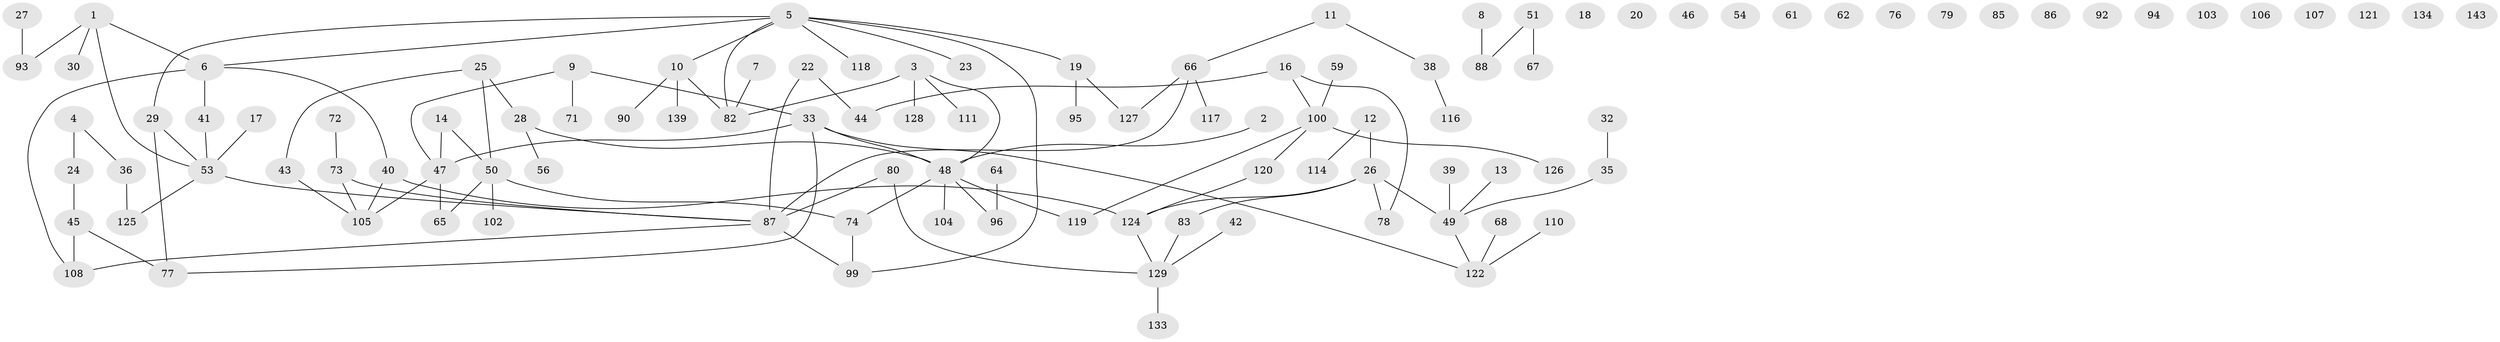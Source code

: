 // original degree distribution, {4: 0.0945945945945946, 1: 0.27702702702702703, 3: 0.18243243243243243, 6: 0.02027027027027027, 2: 0.2635135135135135, 0: 0.12162162162162163, 5: 0.04054054054054054}
// Generated by graph-tools (version 1.1) at 2025/41/03/06/25 10:41:20]
// undirected, 107 vertices, 110 edges
graph export_dot {
graph [start="1"]
  node [color=gray90,style=filled];
  1 [super="+81"];
  2;
  3 [super="+146"];
  4 [super="+15"];
  5 [super="+70"];
  6 [super="+55"];
  7;
  8;
  9;
  10;
  11;
  12 [super="+21"];
  13;
  14 [super="+58"];
  16 [super="+57"];
  17;
  18;
  19 [super="+132"];
  20;
  22;
  23;
  24 [super="+31"];
  25 [super="+84"];
  26 [super="+98"];
  27;
  28 [super="+34"];
  29 [super="+52"];
  30;
  32;
  33 [super="+37"];
  35;
  36 [super="+109"];
  38 [super="+123"];
  39;
  40;
  41 [super="+144"];
  42 [super="+131"];
  43;
  44;
  45;
  46;
  47 [super="+113"];
  48 [super="+63"];
  49 [super="+89"];
  50 [super="+60"];
  51 [super="+101"];
  53 [super="+140"];
  54;
  56;
  59;
  61;
  62;
  64;
  65;
  66 [super="+91"];
  67 [super="+69"];
  68;
  71 [super="+147"];
  72;
  73 [super="+75"];
  74 [super="+112"];
  76;
  77 [super="+135"];
  78;
  79;
  80;
  82 [super="+97"];
  83;
  85;
  86;
  87 [super="+148"];
  88 [super="+138"];
  90;
  92;
  93 [super="+115"];
  94;
  95;
  96;
  99;
  100 [super="+142"];
  102;
  103;
  104;
  105 [super="+137"];
  106;
  107;
  108 [super="+145"];
  110;
  111;
  114;
  116;
  117;
  118;
  119;
  120;
  121;
  122;
  124 [super="+130"];
  125;
  126;
  127 [super="+141"];
  128;
  129 [super="+136"];
  133;
  134;
  139;
  143;
  1 -- 30;
  1 -- 93;
  1 -- 6;
  1 -- 53;
  2 -- 48;
  3 -- 111;
  3 -- 128;
  3 -- 48;
  3 -- 82;
  4 -- 24;
  4 -- 36;
  5 -- 19;
  5 -- 23;
  5 -- 99;
  5 -- 118;
  5 -- 10;
  5 -- 29;
  5 -- 82;
  5 -- 6;
  6 -- 40;
  6 -- 41 [weight=2];
  6 -- 108;
  7 -- 82;
  8 -- 88;
  9 -- 47;
  9 -- 33;
  9 -- 71;
  10 -- 90;
  10 -- 139;
  10 -- 82;
  11 -- 38;
  11 -- 66;
  12 -- 114;
  12 -- 26;
  13 -- 49;
  14 -- 47;
  14 -- 50;
  16 -- 44;
  16 -- 100;
  16 -- 78;
  17 -- 53;
  19 -- 95;
  19 -- 127;
  22 -- 44;
  22 -- 87;
  24 -- 45;
  25 -- 50;
  25 -- 43;
  25 -- 28;
  26 -- 78;
  26 -- 83;
  26 -- 124;
  26 -- 49;
  27 -- 93;
  28 -- 56;
  28 -- 48;
  29 -- 53;
  29 -- 77;
  32 -- 35;
  33 -- 48;
  33 -- 47;
  33 -- 77;
  33 -- 122;
  35 -- 49;
  36 -- 125;
  38 -- 116;
  39 -- 49;
  40 -- 124;
  40 -- 105;
  41 -- 53;
  42 -- 129;
  43 -- 105;
  45 -- 77;
  45 -- 108;
  47 -- 65;
  47 -- 105;
  48 -- 74;
  48 -- 96;
  48 -- 119;
  48 -- 104;
  49 -- 122;
  50 -- 65;
  50 -- 102;
  50 -- 74;
  51 -- 67;
  51 -- 88;
  53 -- 125;
  53 -- 87;
  59 -- 100;
  64 -- 96;
  66 -- 117;
  66 -- 127;
  66 -- 87;
  68 -- 122;
  72 -- 73;
  73 -- 105;
  73 -- 87;
  74 -- 99;
  80 -- 87;
  80 -- 129;
  83 -- 129;
  87 -- 108;
  87 -- 99;
  100 -- 120;
  100 -- 126;
  100 -- 119;
  110 -- 122;
  120 -- 124;
  124 -- 129;
  129 -- 133;
}
